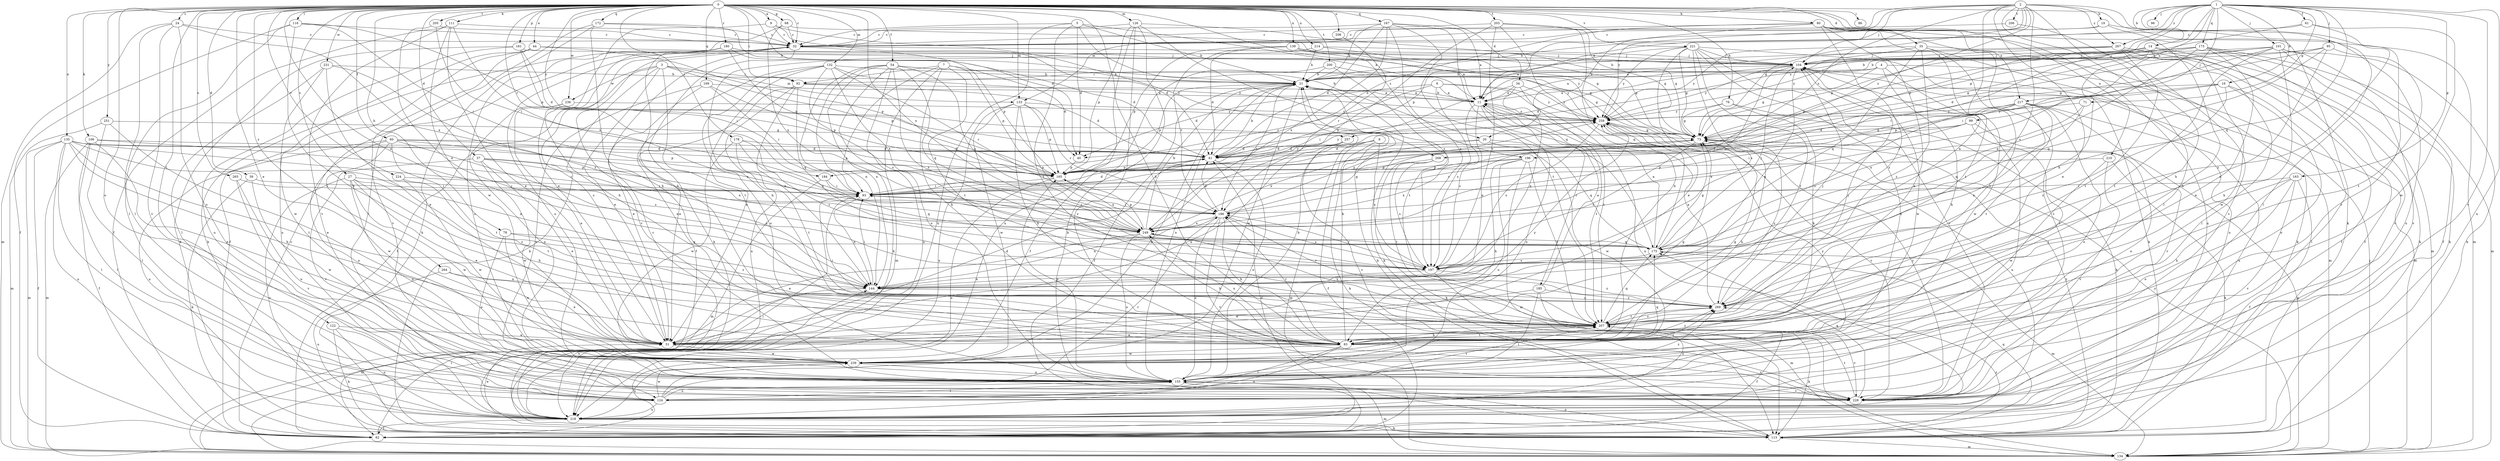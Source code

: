 strict digraph  {
0;
1;
2;
3;
4;
5;
6;
7;
8;
9;
11;
14;
16;
19;
20;
21;
24;
27;
32;
34;
35;
37;
39;
40;
41;
44;
51;
54;
60;
61;
62;
68;
71;
73;
76;
78;
80;
83;
86;
92;
93;
95;
96;
99;
101;
104;
106;
111;
113;
116;
122;
124;
126;
132;
133;
134;
135;
139;
144;
155;
161;
163;
165;
167;
169;
172;
173;
175;
178;
180;
184;
185;
186;
196;
197;
200;
203;
205;
206;
207;
208;
210;
214;
217;
218;
221;
224;
228;
231;
236;
239;
249;
251;
257;
259;
264;
265;
267;
268;
269;
0 -> 9  [label=a];
0 -> 24  [label=c];
0 -> 27  [label=c];
0 -> 32  [label=c];
0 -> 34  [label=d];
0 -> 35  [label=d];
0 -> 37  [label=d];
0 -> 39  [label=d];
0 -> 40  [label=d];
0 -> 44  [label=e];
0 -> 51  [label=e];
0 -> 54  [label=f];
0 -> 60  [label=f];
0 -> 68  [label=g];
0 -> 76  [label=h];
0 -> 78  [label=h];
0 -> 80  [label=h];
0 -> 83  [label=h];
0 -> 86  [label=i];
0 -> 92  [label=i];
0 -> 106  [label=k];
0 -> 111  [label=k];
0 -> 113  [label=k];
0 -> 116  [label=l];
0 -> 122  [label=l];
0 -> 126  [label=m];
0 -> 132  [label=m];
0 -> 133  [label=m];
0 -> 135  [label=n];
0 -> 139  [label=n];
0 -> 144  [label=n];
0 -> 155  [label=o];
0 -> 161  [label=p];
0 -> 167  [label=q];
0 -> 169  [label=q];
0 -> 172  [label=q];
0 -> 178  [label=r];
0 -> 180  [label=r];
0 -> 184  [label=r];
0 -> 196  [label=s];
0 -> 200  [label=t];
0 -> 203  [label=t];
0 -> 205  [label=t];
0 -> 208  [label=u];
0 -> 210  [label=u];
0 -> 214  [label=u];
0 -> 217  [label=u];
0 -> 221  [label=v];
0 -> 224  [label=v];
0 -> 231  [label=w];
0 -> 236  [label=w];
0 -> 249  [label=x];
0 -> 251  [label=y];
0 -> 257  [label=y];
0 -> 264  [label=z];
0 -> 265  [label=z];
1 -> 11  [label=a];
1 -> 14  [label=b];
1 -> 16  [label=b];
1 -> 61  [label=f];
1 -> 71  [label=g];
1 -> 95  [label=j];
1 -> 96  [label=j];
1 -> 99  [label=j];
1 -> 101  [label=j];
1 -> 124  [label=l];
1 -> 163  [label=p];
1 -> 165  [label=p];
1 -> 173  [label=q];
1 -> 175  [label=q];
1 -> 217  [label=u];
1 -> 218  [label=u];
1 -> 228  [label=v];
1 -> 257  [label=y];
1 -> 267  [label=z];
2 -> 19  [label=b];
2 -> 20  [label=b];
2 -> 51  [label=e];
2 -> 73  [label=g];
2 -> 83  [label=h];
2 -> 104  [label=j];
2 -> 124  [label=l];
2 -> 133  [label=m];
2 -> 144  [label=n];
2 -> 196  [label=s];
2 -> 197  [label=s];
2 -> 206  [label=t];
2 -> 228  [label=v];
2 -> 259  [label=y];
2 -> 267  [label=z];
2 -> 268  [label=z];
3 -> 51  [label=e];
3 -> 62  [label=f];
3 -> 92  [label=i];
3 -> 113  [label=k];
3 -> 133  [label=m];
3 -> 165  [label=p];
3 -> 207  [label=t];
3 -> 236  [label=w];
4 -> 11  [label=a];
4 -> 73  [label=g];
4 -> 83  [label=h];
4 -> 92  [label=i];
4 -> 134  [label=m];
4 -> 239  [label=w];
5 -> 11  [label=a];
5 -> 20  [label=b];
5 -> 21  [label=b];
5 -> 32  [label=c];
5 -> 40  [label=d];
5 -> 207  [label=t];
5 -> 218  [label=u];
6 -> 11  [label=a];
6 -> 40  [label=d];
6 -> 184  [label=r];
6 -> 197  [label=s];
6 -> 218  [label=u];
6 -> 259  [label=y];
7 -> 40  [label=d];
7 -> 83  [label=h];
7 -> 92  [label=i];
7 -> 134  [label=m];
7 -> 144  [label=n];
7 -> 165  [label=p];
7 -> 207  [label=t];
8 -> 40  [label=d];
8 -> 62  [label=f];
8 -> 113  [label=k];
8 -> 134  [label=m];
8 -> 197  [label=s];
9 -> 32  [label=c];
9 -> 41  [label=d];
9 -> 51  [label=e];
9 -> 268  [label=z];
11 -> 21  [label=b];
11 -> 144  [label=n];
11 -> 155  [label=o];
11 -> 185  [label=r];
11 -> 197  [label=s];
11 -> 207  [label=t];
11 -> 259  [label=y];
14 -> 62  [label=f];
14 -> 73  [label=g];
14 -> 93  [label=i];
14 -> 104  [label=j];
14 -> 134  [label=m];
14 -> 144  [label=n];
14 -> 165  [label=p];
14 -> 239  [label=w];
16 -> 11  [label=a];
16 -> 124  [label=l];
16 -> 155  [label=o];
16 -> 165  [label=p];
16 -> 186  [label=r];
16 -> 269  [label=z];
19 -> 21  [label=b];
19 -> 32  [label=c];
19 -> 83  [label=h];
19 -> 218  [label=u];
20 -> 41  [label=d];
20 -> 175  [label=q];
20 -> 239  [label=w];
20 -> 249  [label=x];
21 -> 11  [label=a];
21 -> 62  [label=f];
21 -> 113  [label=k];
21 -> 155  [label=o];
21 -> 165  [label=p];
21 -> 186  [label=r];
21 -> 239  [label=w];
24 -> 32  [label=c];
24 -> 124  [label=l];
24 -> 134  [label=m];
24 -> 155  [label=o];
24 -> 228  [label=v];
24 -> 249  [label=x];
27 -> 51  [label=e];
27 -> 83  [label=h];
27 -> 93  [label=i];
27 -> 155  [label=o];
27 -> 207  [label=t];
27 -> 218  [label=u];
27 -> 239  [label=w];
32 -> 104  [label=j];
32 -> 113  [label=k];
32 -> 155  [label=o];
32 -> 165  [label=p];
32 -> 228  [label=v];
34 -> 11  [label=a];
34 -> 93  [label=i];
34 -> 144  [label=n];
34 -> 207  [label=t];
34 -> 259  [label=y];
35 -> 104  [label=j];
35 -> 113  [label=k];
35 -> 175  [label=q];
35 -> 207  [label=t];
35 -> 218  [label=u];
35 -> 259  [label=y];
35 -> 269  [label=z];
37 -> 51  [label=e];
37 -> 144  [label=n];
37 -> 165  [label=p];
37 -> 228  [label=v];
37 -> 239  [label=w];
37 -> 249  [label=x];
39 -> 93  [label=i];
39 -> 113  [label=k];
39 -> 239  [label=w];
40 -> 165  [label=p];
41 -> 21  [label=b];
41 -> 155  [label=o];
41 -> 165  [label=p];
41 -> 259  [label=y];
44 -> 62  [label=f];
44 -> 104  [label=j];
44 -> 165  [label=p];
44 -> 218  [label=u];
44 -> 228  [label=v];
51 -> 32  [label=c];
51 -> 41  [label=d];
51 -> 73  [label=g];
51 -> 239  [label=w];
51 -> 259  [label=y];
54 -> 21  [label=b];
54 -> 73  [label=g];
54 -> 93  [label=i];
54 -> 113  [label=k];
54 -> 144  [label=n];
54 -> 155  [label=o];
54 -> 175  [label=q];
54 -> 197  [label=s];
54 -> 218  [label=u];
54 -> 249  [label=x];
60 -> 41  [label=d];
60 -> 144  [label=n];
60 -> 155  [label=o];
60 -> 165  [label=p];
60 -> 186  [label=r];
60 -> 207  [label=t];
60 -> 218  [label=u];
60 -> 239  [label=w];
61 -> 32  [label=c];
61 -> 73  [label=g];
61 -> 239  [label=w];
61 -> 269  [label=z];
62 -> 32  [label=c];
62 -> 41  [label=d];
62 -> 93  [label=i];
68 -> 32  [label=c];
68 -> 73  [label=g];
68 -> 83  [label=h];
68 -> 249  [label=x];
71 -> 175  [label=q];
71 -> 249  [label=x];
71 -> 259  [label=y];
73 -> 41  [label=d];
73 -> 83  [label=h];
73 -> 186  [label=r];
73 -> 197  [label=s];
73 -> 269  [label=z];
76 -> 73  [label=g];
76 -> 83  [label=h];
76 -> 113  [label=k];
76 -> 259  [label=y];
78 -> 155  [label=o];
78 -> 175  [label=q];
78 -> 239  [label=w];
78 -> 269  [label=z];
80 -> 32  [label=c];
80 -> 41  [label=d];
80 -> 51  [label=e];
80 -> 134  [label=m];
80 -> 165  [label=p];
80 -> 207  [label=t];
80 -> 218  [label=u];
80 -> 228  [label=v];
80 -> 269  [label=z];
83 -> 21  [label=b];
83 -> 73  [label=g];
83 -> 124  [label=l];
83 -> 186  [label=r];
83 -> 207  [label=t];
83 -> 218  [label=u];
83 -> 228  [label=v];
83 -> 239  [label=w];
83 -> 249  [label=x];
83 -> 269  [label=z];
92 -> 11  [label=a];
92 -> 41  [label=d];
92 -> 51  [label=e];
92 -> 144  [label=n];
92 -> 175  [label=q];
92 -> 218  [label=u];
93 -> 41  [label=d];
93 -> 144  [label=n];
93 -> 186  [label=r];
95 -> 21  [label=b];
95 -> 73  [label=g];
95 -> 104  [label=j];
95 -> 175  [label=q];
95 -> 207  [label=t];
95 -> 269  [label=z];
99 -> 73  [label=g];
99 -> 93  [label=i];
99 -> 155  [label=o];
99 -> 207  [label=t];
99 -> 249  [label=x];
101 -> 21  [label=b];
101 -> 41  [label=d];
101 -> 62  [label=f];
101 -> 83  [label=h];
101 -> 93  [label=i];
101 -> 104  [label=j];
101 -> 113  [label=k];
101 -> 207  [label=t];
101 -> 228  [label=v];
104 -> 21  [label=b];
104 -> 41  [label=d];
104 -> 134  [label=m];
104 -> 144  [label=n];
104 -> 239  [label=w];
104 -> 249  [label=x];
104 -> 259  [label=y];
106 -> 41  [label=d];
106 -> 51  [label=e];
106 -> 62  [label=f];
106 -> 124  [label=l];
106 -> 134  [label=m];
106 -> 186  [label=r];
111 -> 32  [label=c];
111 -> 51  [label=e];
111 -> 62  [label=f];
111 -> 228  [label=v];
111 -> 239  [label=w];
111 -> 249  [label=x];
113 -> 21  [label=b];
113 -> 134  [label=m];
113 -> 155  [label=o];
113 -> 175  [label=q];
113 -> 259  [label=y];
113 -> 269  [label=z];
116 -> 32  [label=c];
116 -> 62  [label=f];
116 -> 83  [label=h];
116 -> 93  [label=i];
116 -> 124  [label=l];
116 -> 165  [label=p];
122 -> 51  [label=e];
122 -> 113  [label=k];
122 -> 124  [label=l];
122 -> 218  [label=u];
124 -> 21  [label=b];
124 -> 155  [label=o];
124 -> 186  [label=r];
124 -> 218  [label=u];
124 -> 239  [label=w];
126 -> 32  [label=c];
126 -> 73  [label=g];
126 -> 113  [label=k];
126 -> 165  [label=p];
126 -> 197  [label=s];
126 -> 218  [label=u];
126 -> 228  [label=v];
132 -> 21  [label=b];
132 -> 51  [label=e];
132 -> 62  [label=f];
132 -> 155  [label=o];
132 -> 186  [label=r];
132 -> 197  [label=s];
132 -> 249  [label=x];
132 -> 259  [label=y];
133 -> 83  [label=h];
133 -> 165  [label=p];
133 -> 186  [label=r];
133 -> 218  [label=u];
133 -> 239  [label=w];
133 -> 249  [label=x];
133 -> 259  [label=y];
134 -> 73  [label=g];
134 -> 104  [label=j];
134 -> 259  [label=y];
135 -> 41  [label=d];
135 -> 62  [label=f];
135 -> 83  [label=h];
135 -> 124  [label=l];
135 -> 134  [label=m];
135 -> 144  [label=n];
135 -> 165  [label=p];
135 -> 197  [label=s];
135 -> 207  [label=t];
135 -> 218  [label=u];
139 -> 11  [label=a];
139 -> 41  [label=d];
139 -> 104  [label=j];
139 -> 165  [label=p];
139 -> 186  [label=r];
139 -> 259  [label=y];
144 -> 93  [label=i];
144 -> 134  [label=m];
144 -> 269  [label=z];
155 -> 21  [label=b];
155 -> 104  [label=j];
155 -> 124  [label=l];
155 -> 134  [label=m];
155 -> 165  [label=p];
155 -> 207  [label=t];
155 -> 228  [label=v];
155 -> 259  [label=y];
155 -> 269  [label=z];
161 -> 41  [label=d];
161 -> 93  [label=i];
161 -> 104  [label=j];
161 -> 113  [label=k];
161 -> 218  [label=u];
163 -> 62  [label=f];
163 -> 83  [label=h];
163 -> 93  [label=i];
163 -> 155  [label=o];
163 -> 228  [label=v];
163 -> 269  [label=z];
165 -> 93  [label=i];
165 -> 218  [label=u];
165 -> 249  [label=x];
165 -> 259  [label=y];
167 -> 11  [label=a];
167 -> 21  [label=b];
167 -> 32  [label=c];
167 -> 41  [label=d];
167 -> 175  [label=q];
167 -> 197  [label=s];
167 -> 207  [label=t];
167 -> 249  [label=x];
169 -> 11  [label=a];
169 -> 51  [label=e];
169 -> 93  [label=i];
169 -> 165  [label=p];
169 -> 228  [label=v];
172 -> 21  [label=b];
172 -> 32  [label=c];
172 -> 83  [label=h];
172 -> 113  [label=k];
172 -> 124  [label=l];
173 -> 51  [label=e];
173 -> 73  [label=g];
173 -> 104  [label=j];
173 -> 113  [label=k];
173 -> 134  [label=m];
173 -> 175  [label=q];
173 -> 228  [label=v];
173 -> 259  [label=y];
175 -> 11  [label=a];
175 -> 73  [label=g];
175 -> 104  [label=j];
175 -> 134  [label=m];
175 -> 197  [label=s];
178 -> 41  [label=d];
178 -> 197  [label=s];
178 -> 207  [label=t];
178 -> 239  [label=w];
178 -> 249  [label=x];
180 -> 41  [label=d];
180 -> 73  [label=g];
180 -> 83  [label=h];
180 -> 104  [label=j];
180 -> 113  [label=k];
180 -> 155  [label=o];
180 -> 165  [label=p];
184 -> 93  [label=i];
184 -> 134  [label=m];
184 -> 175  [label=q];
185 -> 11  [label=a];
185 -> 51  [label=e];
185 -> 124  [label=l];
185 -> 218  [label=u];
185 -> 269  [label=z];
186 -> 41  [label=d];
186 -> 73  [label=g];
186 -> 83  [label=h];
186 -> 93  [label=i];
186 -> 144  [label=n];
186 -> 155  [label=o];
186 -> 197  [label=s];
186 -> 228  [label=v];
186 -> 249  [label=x];
186 -> 259  [label=y];
196 -> 83  [label=h];
196 -> 134  [label=m];
196 -> 155  [label=o];
196 -> 165  [label=p];
196 -> 207  [label=t];
196 -> 249  [label=x];
197 -> 134  [label=m];
197 -> 144  [label=n];
197 -> 186  [label=r];
197 -> 269  [label=z];
200 -> 21  [label=b];
200 -> 62  [label=f];
200 -> 207  [label=t];
200 -> 259  [label=y];
203 -> 32  [label=c];
203 -> 73  [label=g];
203 -> 83  [label=h];
203 -> 175  [label=q];
203 -> 197  [label=s];
203 -> 249  [label=x];
205 -> 32  [label=c];
205 -> 93  [label=i];
205 -> 144  [label=n];
206 -> 32  [label=c];
206 -> 228  [label=v];
207 -> 51  [label=e];
207 -> 62  [label=f];
207 -> 83  [label=h];
207 -> 93  [label=i];
207 -> 104  [label=j];
207 -> 113  [label=k];
207 -> 175  [label=q];
207 -> 228  [label=v];
207 -> 249  [label=x];
207 -> 269  [label=z];
208 -> 186  [label=r];
210 -> 113  [label=k];
210 -> 165  [label=p];
210 -> 228  [label=v];
210 -> 239  [label=w];
214 -> 21  [label=b];
214 -> 73  [label=g];
214 -> 83  [label=h];
214 -> 104  [label=j];
217 -> 41  [label=d];
217 -> 93  [label=i];
217 -> 144  [label=n];
217 -> 155  [label=o];
217 -> 197  [label=s];
217 -> 207  [label=t];
217 -> 218  [label=u];
217 -> 228  [label=v];
217 -> 259  [label=y];
218 -> 32  [label=c];
218 -> 51  [label=e];
218 -> 62  [label=f];
218 -> 113  [label=k];
218 -> 144  [label=n];
221 -> 11  [label=a];
221 -> 51  [label=e];
221 -> 73  [label=g];
221 -> 104  [label=j];
221 -> 113  [label=k];
221 -> 155  [label=o];
221 -> 197  [label=s];
221 -> 207  [label=t];
221 -> 228  [label=v];
221 -> 259  [label=y];
224 -> 93  [label=i];
224 -> 239  [label=w];
224 -> 269  [label=z];
228 -> 175  [label=q];
228 -> 207  [label=t];
228 -> 259  [label=y];
231 -> 21  [label=b];
231 -> 51  [label=e];
231 -> 124  [label=l];
231 -> 197  [label=s];
231 -> 239  [label=w];
236 -> 51  [label=e];
236 -> 155  [label=o];
236 -> 259  [label=y];
239 -> 155  [label=o];
239 -> 175  [label=q];
239 -> 218  [label=u];
239 -> 269  [label=z];
249 -> 21  [label=b];
249 -> 51  [label=e];
249 -> 83  [label=h];
249 -> 155  [label=o];
249 -> 165  [label=p];
249 -> 175  [label=q];
251 -> 51  [label=e];
251 -> 73  [label=g];
251 -> 124  [label=l];
251 -> 134  [label=m];
257 -> 41  [label=d];
257 -> 51  [label=e];
257 -> 228  [label=v];
259 -> 73  [label=g];
259 -> 197  [label=s];
259 -> 218  [label=u];
259 -> 228  [label=v];
264 -> 51  [label=e];
264 -> 144  [label=n];
264 -> 218  [label=u];
265 -> 93  [label=i];
265 -> 155  [label=o];
265 -> 228  [label=v];
267 -> 11  [label=a];
267 -> 21  [label=b];
267 -> 62  [label=f];
267 -> 104  [label=j];
267 -> 113  [label=k];
267 -> 124  [label=l];
267 -> 207  [label=t];
268 -> 113  [label=k];
268 -> 165  [label=p];
268 -> 197  [label=s];
268 -> 207  [label=t];
269 -> 11  [label=a];
269 -> 104  [label=j];
269 -> 186  [label=r];
269 -> 207  [label=t];
}
